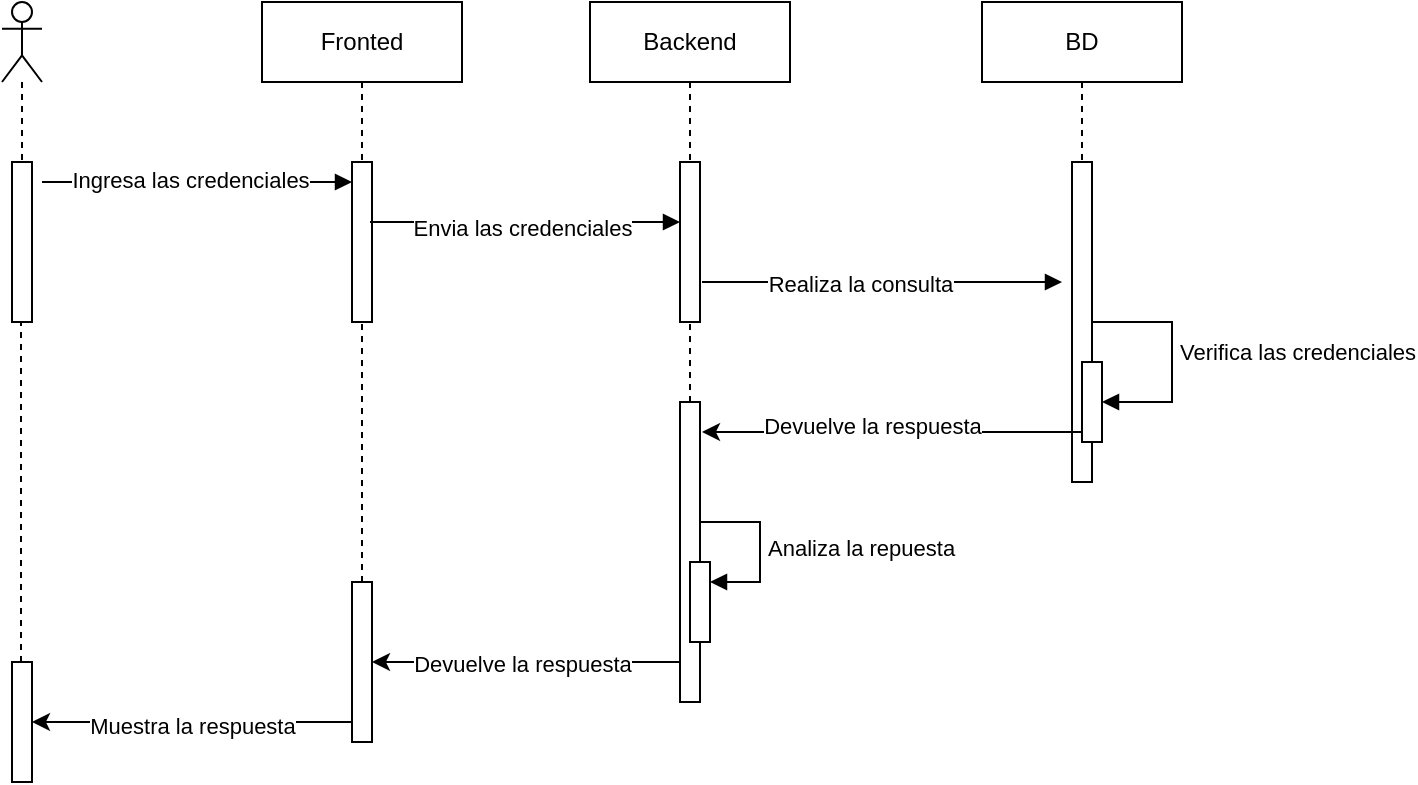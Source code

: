 <mxfile>
    <diagram id="JEIT-Osz--pGGn_yFbad" name="Page-1">
        <mxGraphModel dx="709" dy="653" grid="1" gridSize="10" guides="1" tooltips="1" connect="1" arrows="1" fold="1" page="1" pageScale="1" pageWidth="827" pageHeight="1169" math="0" shadow="0">
            <root>
                <mxCell id="0"/>
                <mxCell id="1" parent="0"/>
                <mxCell id="3" value="" style="html=1;points=[[0,0,0,0,5],[0,1,0,0,-5],[1,0,0,0,5],[1,1,0,0,-5]];perimeter=orthogonalPerimeter;outlineConnect=0;targetShapes=umlLifeline;portConstraint=eastwest;newEdgeStyle={&quot;curved&quot;:0,&quot;rounded&quot;:0};" vertex="1" parent="1">
                    <mxGeometry x="75" y="150" width="10" height="80" as="geometry"/>
                </mxCell>
                <mxCell id="4" value="" style="shape=umlLifeline;perimeter=lifelinePerimeter;whiteSpace=wrap;html=1;container=1;dropTarget=0;collapsible=0;recursiveResize=0;outlineConnect=0;portConstraint=eastwest;newEdgeStyle={&quot;curved&quot;:0,&quot;rounded&quot;:0};participant=umlActor;" vertex="1" parent="1">
                    <mxGeometry x="70" y="70" width="20" height="80" as="geometry"/>
                </mxCell>
                <mxCell id="6" value="Fronted" style="shape=umlLifeline;perimeter=lifelinePerimeter;whiteSpace=wrap;html=1;container=1;dropTarget=0;collapsible=0;recursiveResize=0;outlineConnect=0;portConstraint=eastwest;newEdgeStyle={&quot;curved&quot;:0,&quot;rounded&quot;:0};" vertex="1" parent="1">
                    <mxGeometry x="200" y="70" width="100" height="80" as="geometry"/>
                </mxCell>
                <mxCell id="9" value="" style="html=1;points=[[0,0,0,0,5],[0,1,0,0,-5],[1,0,0,0,5],[1,1,0,0,-5]];perimeter=orthogonalPerimeter;outlineConnect=0;targetShapes=umlLifeline;portConstraint=eastwest;newEdgeStyle={&quot;curved&quot;:0,&quot;rounded&quot;:0};" vertex="1" parent="1">
                    <mxGeometry x="245" y="150" width="10" height="80" as="geometry"/>
                </mxCell>
                <mxCell id="13" value="Backend" style="shape=umlLifeline;perimeter=lifelinePerimeter;whiteSpace=wrap;html=1;container=1;dropTarget=0;collapsible=0;recursiveResize=0;outlineConnect=0;portConstraint=eastwest;newEdgeStyle={&quot;curved&quot;:0,&quot;rounded&quot;:0};" vertex="1" parent="1">
                    <mxGeometry x="364" y="70" width="100" height="80" as="geometry"/>
                </mxCell>
                <mxCell id="14" value="" style="html=1;points=[[0,0,0,0,5],[0,1,0,0,-5],[1,0,0,0,5],[1,1,0,0,-5]];perimeter=orthogonalPerimeter;outlineConnect=0;targetShapes=umlLifeline;portConstraint=eastwest;newEdgeStyle={&quot;curved&quot;:0,&quot;rounded&quot;:0};" vertex="1" parent="1">
                    <mxGeometry x="409" y="150" width="10" height="80" as="geometry"/>
                </mxCell>
                <mxCell id="15" value="BD" style="shape=umlLifeline;perimeter=lifelinePerimeter;whiteSpace=wrap;html=1;container=1;dropTarget=0;collapsible=0;recursiveResize=0;outlineConnect=0;portConstraint=eastwest;newEdgeStyle={&quot;curved&quot;:0,&quot;rounded&quot;:0};" vertex="1" parent="1">
                    <mxGeometry x="560" y="70" width="100" height="80" as="geometry"/>
                </mxCell>
                <mxCell id="16" value="" style="html=1;points=[[0,0,0,0,5],[0,1,0,0,-5],[1,0,0,0,5],[1,1,0,0,-5]];perimeter=orthogonalPerimeter;outlineConnect=0;targetShapes=umlLifeline;portConstraint=eastwest;newEdgeStyle={&quot;curved&quot;:0,&quot;rounded&quot;:0};" vertex="1" parent="1">
                    <mxGeometry x="605" y="150" width="10" height="160" as="geometry"/>
                </mxCell>
                <mxCell id="17" value="" style="html=1;verticalAlign=bottom;endArrow=block;curved=0;rounded=0;" edge="1" parent="1" target="9">
                    <mxGeometry width="80" relative="1" as="geometry">
                        <mxPoint x="90" y="160" as="sourcePoint"/>
                        <mxPoint x="210" y="160" as="targetPoint"/>
                    </mxGeometry>
                </mxCell>
                <mxCell id="34" value="&lt;span style=&quot;color: rgb(0, 0, 0);&quot;&gt;Ingresa las credenciales&lt;/span&gt;" style="edgeLabel;html=1;align=center;verticalAlign=middle;resizable=0;points=[];" vertex="1" connectable="0" parent="17">
                    <mxGeometry x="-0.045" y="1" relative="1" as="geometry">
                        <mxPoint as="offset"/>
                    </mxGeometry>
                </mxCell>
                <mxCell id="18" value="" style="html=1;verticalAlign=bottom;endArrow=block;curved=0;rounded=0;" edge="1" parent="1">
                    <mxGeometry width="80" relative="1" as="geometry">
                        <mxPoint x="254" y="180" as="sourcePoint"/>
                        <mxPoint x="409" y="180" as="targetPoint"/>
                    </mxGeometry>
                </mxCell>
                <mxCell id="33" value="&lt;span style=&quot;color: rgb(0, 0, 0);&quot;&gt;Envia las credenciales&lt;/span&gt;" style="edgeLabel;html=1;align=center;verticalAlign=middle;resizable=0;points=[];" vertex="1" connectable="0" parent="18">
                    <mxGeometry x="-0.277" y="-3" relative="1" as="geometry">
                        <mxPoint x="20" as="offset"/>
                    </mxGeometry>
                </mxCell>
                <mxCell id="19" value="" style="html=1;verticalAlign=bottom;endArrow=block;curved=0;rounded=0;" edge="1" parent="1">
                    <mxGeometry width="80" relative="1" as="geometry">
                        <mxPoint x="420" y="210" as="sourcePoint"/>
                        <mxPoint x="600" y="210" as="targetPoint"/>
                    </mxGeometry>
                </mxCell>
                <mxCell id="32" value="&lt;span style=&quot;color: rgb(0, 0, 0);&quot;&gt;Realiza la consulta&lt;/span&gt;" style="edgeLabel;html=1;align=center;verticalAlign=middle;resizable=0;points=[];" vertex="1" connectable="0" parent="19">
                    <mxGeometry x="-0.122" y="-1" relative="1" as="geometry">
                        <mxPoint as="offset"/>
                    </mxGeometry>
                </mxCell>
                <mxCell id="30" style="edgeStyle=none;html=1;curved=0;rounded=0;exitX=0;exitY=1;exitDx=0;exitDy=-5;exitPerimeter=0;" edge="1" parent="1" source="20">
                    <mxGeometry relative="1" as="geometry">
                        <mxPoint x="420" y="285" as="targetPoint"/>
                    </mxGeometry>
                </mxCell>
                <mxCell id="31" value="Devuelve la respuesta" style="edgeLabel;html=1;align=center;verticalAlign=middle;resizable=0;points=[];" vertex="1" connectable="0" parent="30">
                    <mxGeometry x="0.105" y="-3" relative="1" as="geometry">
                        <mxPoint as="offset"/>
                    </mxGeometry>
                </mxCell>
                <mxCell id="20" value="" style="html=1;points=[[0,0,0,0,5],[0,1,0,0,-5],[1,0,0,0,5],[1,1,0,0,-5]];perimeter=orthogonalPerimeter;outlineConnect=0;targetShapes=umlLifeline;portConstraint=eastwest;newEdgeStyle={&quot;curved&quot;:0,&quot;rounded&quot;:0};" vertex="1" parent="1">
                    <mxGeometry x="610" y="250" width="10" height="40" as="geometry"/>
                </mxCell>
                <mxCell id="21" value="Verifica las credenciales" style="html=1;align=left;spacingLeft=2;endArrow=block;rounded=0;edgeStyle=orthogonalEdgeStyle;curved=0;rounded=0;" edge="1" target="20" parent="1">
                    <mxGeometry relative="1" as="geometry">
                        <mxPoint x="620" y="230" as="sourcePoint"/>
                        <Array as="points">
                            <mxPoint x="615" y="230"/>
                            <mxPoint x="655" y="230"/>
                            <mxPoint x="655" y="260"/>
                        </Array>
                        <mxPoint x="615" y="280" as="targetPoint"/>
                    </mxGeometry>
                </mxCell>
                <mxCell id="39" value="" style="edgeStyle=none;html=1;curved=0;rounded=0;" edge="1" parent="1" source="24" target="38">
                    <mxGeometry relative="1" as="geometry">
                        <Array as="points">
                            <mxPoint x="390" y="400"/>
                        </Array>
                    </mxGeometry>
                </mxCell>
                <mxCell id="40" value="Devuelve la respuesta" style="edgeLabel;html=1;align=center;verticalAlign=middle;resizable=0;points=[];" vertex="1" connectable="0" parent="39">
                    <mxGeometry x="0.026" y="1" relative="1" as="geometry">
                        <mxPoint as="offset"/>
                    </mxGeometry>
                </mxCell>
                <mxCell id="24" value="" style="html=1;points=[[0,0,0,0,5],[0,1,0,0,-5],[1,0,0,0,5],[1,1,0,0,-5]];perimeter=orthogonalPerimeter;outlineConnect=0;targetShapes=umlLifeline;portConstraint=eastwest;newEdgeStyle={&quot;curved&quot;:0,&quot;rounded&quot;:0};" vertex="1" parent="1">
                    <mxGeometry x="409" y="270" width="10" height="150" as="geometry"/>
                </mxCell>
                <mxCell id="29" value="" style="endArrow=none;dashed=1;html=1;" edge="1" parent="1" source="24">
                    <mxGeometry width="50" height="50" relative="1" as="geometry">
                        <mxPoint x="414" y="260" as="sourcePoint"/>
                        <mxPoint x="414" y="230" as="targetPoint"/>
                    </mxGeometry>
                </mxCell>
                <mxCell id="36" value="" style="html=1;points=[[0,0,0,0,5],[0,1,0,0,-5],[1,0,0,0,5],[1,1,0,0,-5]];perimeter=orthogonalPerimeter;outlineConnect=0;targetShapes=umlLifeline;portConstraint=eastwest;newEdgeStyle={&quot;curved&quot;:0,&quot;rounded&quot;:0};" vertex="1" parent="1">
                    <mxGeometry x="414" y="350" width="10" height="40" as="geometry"/>
                </mxCell>
                <mxCell id="37" value="Analiza la repuesta" style="html=1;align=left;spacingLeft=2;endArrow=block;rounded=0;edgeStyle=orthogonalEdgeStyle;curved=0;rounded=0;" edge="1" target="36" parent="1">
                    <mxGeometry relative="1" as="geometry">
                        <mxPoint x="419" y="330" as="sourcePoint"/>
                        <Array as="points">
                            <mxPoint x="449" y="360"/>
                        </Array>
                    </mxGeometry>
                </mxCell>
                <mxCell id="43" value="" style="edgeStyle=none;html=1;curved=0;rounded=0;" edge="1" parent="1">
                    <mxGeometry relative="1" as="geometry">
                        <mxPoint x="245" y="430" as="sourcePoint"/>
                        <mxPoint x="85" y="430" as="targetPoint"/>
                        <Array as="points"/>
                    </mxGeometry>
                </mxCell>
                <mxCell id="46" value="Muestra la respuesta" style="edgeLabel;html=1;align=center;verticalAlign=middle;resizable=0;points=[];" vertex="1" connectable="0" parent="43">
                    <mxGeometry y="2" relative="1" as="geometry">
                        <mxPoint as="offset"/>
                    </mxGeometry>
                </mxCell>
                <mxCell id="38" value="" style="html=1;points=[[0,0,0,0,5],[0,1,0,0,-5],[1,0,0,0,5],[1,1,0,0,-5]];perimeter=orthogonalPerimeter;outlineConnect=0;targetShapes=umlLifeline;portConstraint=eastwest;newEdgeStyle={&quot;curved&quot;:0,&quot;rounded&quot;:0};" vertex="1" parent="1">
                    <mxGeometry x="245" y="360" width="10" height="80" as="geometry"/>
                </mxCell>
                <mxCell id="41" value="" style="endArrow=none;dashed=1;html=1;" edge="1" parent="1" source="38" target="9">
                    <mxGeometry width="50" height="50" relative="1" as="geometry">
                        <mxPoint x="260" y="250" as="sourcePoint"/>
                        <mxPoint x="424" y="240" as="targetPoint"/>
                    </mxGeometry>
                </mxCell>
                <mxCell id="42" value="" style="html=1;points=[[0,0,0,0,5],[0,1,0,0,-5],[1,0,0,0,5],[1,1,0,0,-5]];perimeter=orthogonalPerimeter;outlineConnect=0;targetShapes=umlLifeline;portConstraint=eastwest;newEdgeStyle={&quot;curved&quot;:0,&quot;rounded&quot;:0};" vertex="1" parent="1">
                    <mxGeometry x="75" y="400" width="10" height="60" as="geometry"/>
                </mxCell>
                <mxCell id="45" value="" style="endArrow=none;dashed=1;html=1;" edge="1" parent="1" source="42">
                    <mxGeometry width="50" height="50" relative="1" as="geometry">
                        <mxPoint x="80" y="390" as="sourcePoint"/>
                        <mxPoint x="79.5" y="230" as="targetPoint"/>
                    </mxGeometry>
                </mxCell>
            </root>
        </mxGraphModel>
    </diagram>
</mxfile>